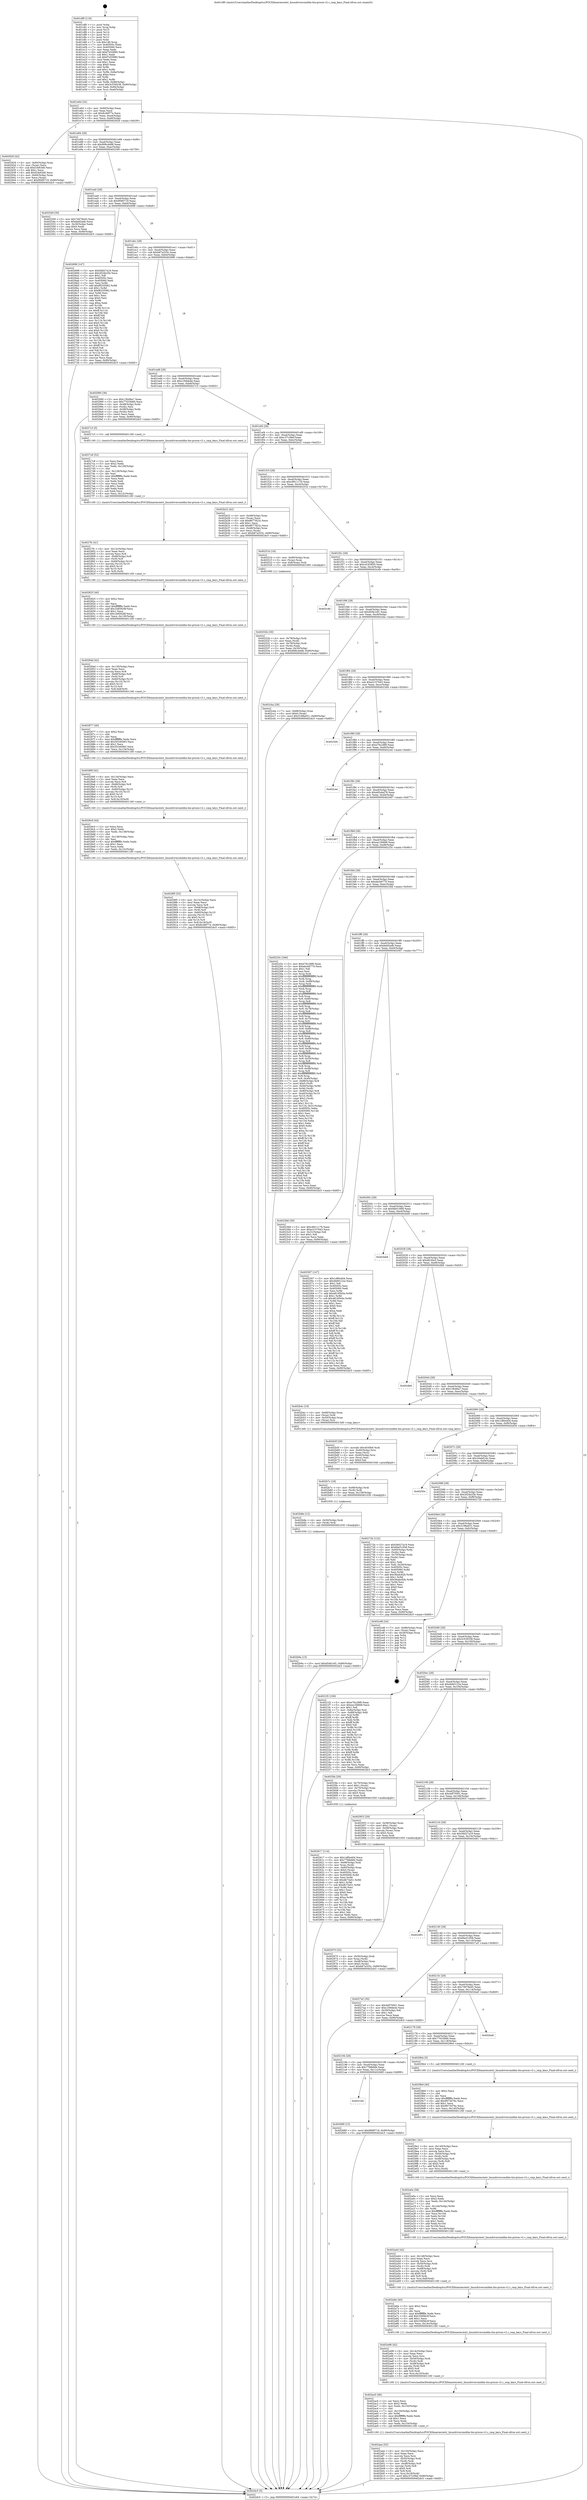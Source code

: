 digraph "0x401df0" {
  label = "0x401df0 (/mnt/c/Users/mathe/Desktop/tcc/POCII/binaries/extr_linuxdriversmddm-bio-prison-v2.c_cmp_keys_Final-ollvm.out::main(0))"
  labelloc = "t"
  node[shape=record]

  Entry [label="",width=0.3,height=0.3,shape=circle,fillcolor=black,style=filled]
  "0x401e64" [label="{
     0x401e64 [32]\l
     | [instrs]\l
     &nbsp;&nbsp;0x401e64 \<+6\>: mov -0x90(%rbp),%eax\l
     &nbsp;&nbsp;0x401e6a \<+2\>: mov %eax,%ecx\l
     &nbsp;&nbsp;0x401e6c \<+6\>: sub $0x8c46f77e,%ecx\l
     &nbsp;&nbsp;0x401e72 \<+6\>: mov %eax,-0xa4(%rbp)\l
     &nbsp;&nbsp;0x401e78 \<+6\>: mov %ecx,-0xa8(%rbp)\l
     &nbsp;&nbsp;0x401e7e \<+6\>: je 0000000000402929 \<main+0xb39\>\l
  }"]
  "0x402929" [label="{
     0x402929 [42]\l
     | [instrs]\l
     &nbsp;&nbsp;0x402929 \<+4\>: mov -0x60(%rbp),%rax\l
     &nbsp;&nbsp;0x40292d \<+2\>: mov (%rax),%ecx\l
     &nbsp;&nbsp;0x40292f \<+6\>: sub $0xf1fe63d0,%ecx\l
     &nbsp;&nbsp;0x402935 \<+3\>: add $0x1,%ecx\l
     &nbsp;&nbsp;0x402938 \<+6\>: add $0xf1fe63d0,%ecx\l
     &nbsp;&nbsp;0x40293e \<+4\>: mov -0x60(%rbp),%rax\l
     &nbsp;&nbsp;0x402942 \<+2\>: mov %ecx,(%rax)\l
     &nbsp;&nbsp;0x402944 \<+10\>: movl $0x9f4f0719,-0x90(%rbp)\l
     &nbsp;&nbsp;0x40294e \<+5\>: jmp 0000000000402dc5 \<main+0xfd5\>\l
  }"]
  "0x401e84" [label="{
     0x401e84 [28]\l
     | [instrs]\l
     &nbsp;&nbsp;0x401e84 \<+5\>: jmp 0000000000401e89 \<main+0x99\>\l
     &nbsp;&nbsp;0x401e89 \<+6\>: mov -0xa4(%rbp),%eax\l
     &nbsp;&nbsp;0x401e8f \<+5\>: sub $0x908c4dd8,%eax\l
     &nbsp;&nbsp;0x401e94 \<+6\>: mov %eax,-0xac(%rbp)\l
     &nbsp;&nbsp;0x401e9a \<+6\>: je 0000000000402549 \<main+0x759\>\l
  }"]
  Exit [label="",width=0.3,height=0.3,shape=circle,fillcolor=black,style=filled,peripheries=2]
  "0x402549" [label="{
     0x402549 [30]\l
     | [instrs]\l
     &nbsp;&nbsp;0x402549 \<+5\>: mov $0x74978e45,%eax\l
     &nbsp;&nbsp;0x40254e \<+5\>: mov $0xfabf2adb,%ecx\l
     &nbsp;&nbsp;0x402553 \<+3\>: mov -0x30(%rbp),%edx\l
     &nbsp;&nbsp;0x402556 \<+3\>: cmp $0x0,%edx\l
     &nbsp;&nbsp;0x402559 \<+3\>: cmove %ecx,%eax\l
     &nbsp;&nbsp;0x40255c \<+6\>: mov %eax,-0x90(%rbp)\l
     &nbsp;&nbsp;0x402562 \<+5\>: jmp 0000000000402dc5 \<main+0xfd5\>\l
  }"]
  "0x401ea0" [label="{
     0x401ea0 [28]\l
     | [instrs]\l
     &nbsp;&nbsp;0x401ea0 \<+5\>: jmp 0000000000401ea5 \<main+0xb5\>\l
     &nbsp;&nbsp;0x401ea5 \<+6\>: mov -0xa4(%rbp),%eax\l
     &nbsp;&nbsp;0x401eab \<+5\>: sub $0x9f4f0719,%eax\l
     &nbsp;&nbsp;0x401eb0 \<+6\>: mov %eax,-0xb0(%rbp)\l
     &nbsp;&nbsp;0x401eb6 \<+6\>: je 0000000000402698 \<main+0x8a8\>\l
  }"]
  "0x402b9a" [label="{
     0x402b9a [15]\l
     | [instrs]\l
     &nbsp;&nbsp;0x402b9a \<+10\>: movl $0xd54b1ef1,-0x90(%rbp)\l
     &nbsp;&nbsp;0x402ba4 \<+5\>: jmp 0000000000402dc5 \<main+0xfd5\>\l
  }"]
  "0x402698" [label="{
     0x402698 [147]\l
     | [instrs]\l
     &nbsp;&nbsp;0x402698 \<+5\>: mov $0x58d27a19,%eax\l
     &nbsp;&nbsp;0x40269d \<+5\>: mov $0x2f24b25b,%ecx\l
     &nbsp;&nbsp;0x4026a2 \<+2\>: mov $0x1,%dl\l
     &nbsp;&nbsp;0x4026a4 \<+7\>: mov 0x40505c,%esi\l
     &nbsp;&nbsp;0x4026ab \<+7\>: mov 0x405060,%edi\l
     &nbsp;&nbsp;0x4026b2 \<+3\>: mov %esi,%r8d\l
     &nbsp;&nbsp;0x4026b5 \<+7\>: add $0xf8335082,%r8d\l
     &nbsp;&nbsp;0x4026bc \<+4\>: sub $0x1,%r8d\l
     &nbsp;&nbsp;0x4026c0 \<+7\>: sub $0xf8335082,%r8d\l
     &nbsp;&nbsp;0x4026c7 \<+4\>: imul %r8d,%esi\l
     &nbsp;&nbsp;0x4026cb \<+3\>: and $0x1,%esi\l
     &nbsp;&nbsp;0x4026ce \<+3\>: cmp $0x0,%esi\l
     &nbsp;&nbsp;0x4026d1 \<+4\>: sete %r9b\l
     &nbsp;&nbsp;0x4026d5 \<+3\>: cmp $0xa,%edi\l
     &nbsp;&nbsp;0x4026d8 \<+4\>: setl %r10b\l
     &nbsp;&nbsp;0x4026dc \<+3\>: mov %r9b,%r11b\l
     &nbsp;&nbsp;0x4026df \<+4\>: xor $0xff,%r11b\l
     &nbsp;&nbsp;0x4026e3 \<+3\>: mov %r10b,%bl\l
     &nbsp;&nbsp;0x4026e6 \<+3\>: xor $0xff,%bl\l
     &nbsp;&nbsp;0x4026e9 \<+3\>: xor $0x0,%dl\l
     &nbsp;&nbsp;0x4026ec \<+3\>: mov %r11b,%r14b\l
     &nbsp;&nbsp;0x4026ef \<+4\>: and $0x0,%r14b\l
     &nbsp;&nbsp;0x4026f3 \<+3\>: and %dl,%r9b\l
     &nbsp;&nbsp;0x4026f6 \<+3\>: mov %bl,%r15b\l
     &nbsp;&nbsp;0x4026f9 \<+4\>: and $0x0,%r15b\l
     &nbsp;&nbsp;0x4026fd \<+3\>: and %dl,%r10b\l
     &nbsp;&nbsp;0x402700 \<+3\>: or %r9b,%r14b\l
     &nbsp;&nbsp;0x402703 \<+3\>: or %r10b,%r15b\l
     &nbsp;&nbsp;0x402706 \<+3\>: xor %r15b,%r14b\l
     &nbsp;&nbsp;0x402709 \<+3\>: or %bl,%r11b\l
     &nbsp;&nbsp;0x40270c \<+4\>: xor $0xff,%r11b\l
     &nbsp;&nbsp;0x402710 \<+3\>: or $0x0,%dl\l
     &nbsp;&nbsp;0x402713 \<+3\>: and %dl,%r11b\l
     &nbsp;&nbsp;0x402716 \<+3\>: or %r11b,%r14b\l
     &nbsp;&nbsp;0x402719 \<+4\>: test $0x1,%r14b\l
     &nbsp;&nbsp;0x40271d \<+3\>: cmovne %ecx,%eax\l
     &nbsp;&nbsp;0x402720 \<+6\>: mov %eax,-0x90(%rbp)\l
     &nbsp;&nbsp;0x402726 \<+5\>: jmp 0000000000402dc5 \<main+0xfd5\>\l
  }"]
  "0x401ebc" [label="{
     0x401ebc [28]\l
     | [instrs]\l
     &nbsp;&nbsp;0x401ebc \<+5\>: jmp 0000000000401ec1 \<main+0xd1\>\l
     &nbsp;&nbsp;0x401ec1 \<+6\>: mov -0xa4(%rbp),%eax\l
     &nbsp;&nbsp;0x401ec7 \<+5\>: sub $0xb87a325c,%eax\l
     &nbsp;&nbsp;0x401ecc \<+6\>: mov %eax,-0xb4(%rbp)\l
     &nbsp;&nbsp;0x401ed2 \<+6\>: je 0000000000402990 \<main+0xba0\>\l
  }"]
  "0x402b8e" [label="{
     0x402b8e [12]\l
     | [instrs]\l
     &nbsp;&nbsp;0x402b8e \<+4\>: mov -0x50(%rbp),%rdi\l
     &nbsp;&nbsp;0x402b92 \<+3\>: mov (%rdi),%rdi\l
     &nbsp;&nbsp;0x402b95 \<+5\>: call 0000000000401030 \<free@plt\>\l
     | [calls]\l
     &nbsp;&nbsp;0x401030 \{1\} (unknown)\l
  }"]
  "0x402990" [label="{
     0x402990 [36]\l
     | [instrs]\l
     &nbsp;&nbsp;0x402990 \<+5\>: mov $0x13fc66a7,%eax\l
     &nbsp;&nbsp;0x402995 \<+5\>: mov $0x77033b60,%ecx\l
     &nbsp;&nbsp;0x40299a \<+4\>: mov -0x48(%rbp),%rdx\l
     &nbsp;&nbsp;0x40299e \<+2\>: mov (%rdx),%esi\l
     &nbsp;&nbsp;0x4029a0 \<+4\>: mov -0x58(%rbp),%rdx\l
     &nbsp;&nbsp;0x4029a4 \<+2\>: cmp (%rdx),%esi\l
     &nbsp;&nbsp;0x4029a6 \<+3\>: cmovl %ecx,%eax\l
     &nbsp;&nbsp;0x4029a9 \<+6\>: mov %eax,-0x90(%rbp)\l
     &nbsp;&nbsp;0x4029af \<+5\>: jmp 0000000000402dc5 \<main+0xfd5\>\l
  }"]
  "0x401ed8" [label="{
     0x401ed8 [28]\l
     | [instrs]\l
     &nbsp;&nbsp;0x401ed8 \<+5\>: jmp 0000000000401edd \<main+0xed\>\l
     &nbsp;&nbsp;0x401edd \<+6\>: mov -0xa4(%rbp),%eax\l
     &nbsp;&nbsp;0x401ee3 \<+5\>: sub $0xc169de4e,%eax\l
     &nbsp;&nbsp;0x401ee8 \<+6\>: mov %eax,-0xb8(%rbp)\l
     &nbsp;&nbsp;0x401eee \<+6\>: je 00000000004027c3 \<main+0x9d3\>\l
  }"]
  "0x402b7c" [label="{
     0x402b7c [18]\l
     | [instrs]\l
     &nbsp;&nbsp;0x402b7c \<+4\>: mov -0x68(%rbp),%rdi\l
     &nbsp;&nbsp;0x402b80 \<+3\>: mov (%rdi),%rdi\l
     &nbsp;&nbsp;0x402b83 \<+6\>: mov %eax,-0x158(%rbp)\l
     &nbsp;&nbsp;0x402b89 \<+5\>: call 0000000000401030 \<free@plt\>\l
     | [calls]\l
     &nbsp;&nbsp;0x401030 \{1\} (unknown)\l
  }"]
  "0x4027c3" [label="{
     0x4027c3 [5]\l
     | [instrs]\l
     &nbsp;&nbsp;0x4027c3 \<+5\>: call 0000000000401160 \<next_i\>\l
     | [calls]\l
     &nbsp;&nbsp;0x401160 \{1\} (/mnt/c/Users/mathe/Desktop/tcc/POCII/binaries/extr_linuxdriversmddm-bio-prison-v2.c_cmp_keys_Final-ollvm.out::next_i)\l
  }"]
  "0x401ef4" [label="{
     0x401ef4 [28]\l
     | [instrs]\l
     &nbsp;&nbsp;0x401ef4 \<+5\>: jmp 0000000000401ef9 \<main+0x109\>\l
     &nbsp;&nbsp;0x401ef9 \<+6\>: mov -0xa4(%rbp),%eax\l
     &nbsp;&nbsp;0x401eff \<+5\>: sub $0xc37c39ef,%eax\l
     &nbsp;&nbsp;0x401f04 \<+6\>: mov %eax,-0xbc(%rbp)\l
     &nbsp;&nbsp;0x401f0a \<+6\>: je 0000000000402b22 \<main+0xd32\>\l
  }"]
  "0x402b5f" [label="{
     0x402b5f [29]\l
     | [instrs]\l
     &nbsp;&nbsp;0x402b5f \<+10\>: movabs $0x4030b6,%rdi\l
     &nbsp;&nbsp;0x402b69 \<+4\>: mov -0x40(%rbp),%rsi\l
     &nbsp;&nbsp;0x402b6d \<+2\>: mov %eax,(%rsi)\l
     &nbsp;&nbsp;0x402b6f \<+4\>: mov -0x40(%rbp),%rsi\l
     &nbsp;&nbsp;0x402b73 \<+2\>: mov (%rsi),%esi\l
     &nbsp;&nbsp;0x402b75 \<+2\>: mov $0x0,%al\l
     &nbsp;&nbsp;0x402b77 \<+5\>: call 0000000000401040 \<printf@plt\>\l
     | [calls]\l
     &nbsp;&nbsp;0x401040 \{1\} (unknown)\l
  }"]
  "0x402b22" [label="{
     0x402b22 [42]\l
     | [instrs]\l
     &nbsp;&nbsp;0x402b22 \<+4\>: mov -0x48(%rbp),%rax\l
     &nbsp;&nbsp;0x402b26 \<+2\>: mov (%rax),%ecx\l
     &nbsp;&nbsp;0x402b28 \<+6\>: sub $0x8677822c,%ecx\l
     &nbsp;&nbsp;0x402b2e \<+3\>: add $0x1,%ecx\l
     &nbsp;&nbsp;0x402b31 \<+6\>: add $0x8677822c,%ecx\l
     &nbsp;&nbsp;0x402b37 \<+4\>: mov -0x48(%rbp),%rax\l
     &nbsp;&nbsp;0x402b3b \<+2\>: mov %ecx,(%rax)\l
     &nbsp;&nbsp;0x402b3d \<+10\>: movl $0xb87a325c,-0x90(%rbp)\l
     &nbsp;&nbsp;0x402b47 \<+5\>: jmp 0000000000402dc5 \<main+0xfd5\>\l
  }"]
  "0x401f10" [label="{
     0x401f10 [28]\l
     | [instrs]\l
     &nbsp;&nbsp;0x401f10 \<+5\>: jmp 0000000000401f15 \<main+0x125\>\l
     &nbsp;&nbsp;0x401f15 \<+6\>: mov -0xa4(%rbp),%eax\l
     &nbsp;&nbsp;0x401f1b \<+5\>: sub $0xc8911176,%eax\l
     &nbsp;&nbsp;0x401f20 \<+6\>: mov %eax,-0xc0(%rbp)\l
     &nbsp;&nbsp;0x401f26 \<+6\>: je 000000000040251b \<main+0x72b\>\l
  }"]
  "0x402aee" [label="{
     0x402aee [52]\l
     | [instrs]\l
     &nbsp;&nbsp;0x402aee \<+6\>: mov -0x154(%rbp),%ecx\l
     &nbsp;&nbsp;0x402af4 \<+3\>: imul %eax,%ecx\l
     &nbsp;&nbsp;0x402af7 \<+3\>: movslq %ecx,%rsi\l
     &nbsp;&nbsp;0x402afa \<+4\>: mov -0x50(%rbp),%rdi\l
     &nbsp;&nbsp;0x402afe \<+3\>: mov (%rdi),%rdi\l
     &nbsp;&nbsp;0x402b01 \<+4\>: mov -0x48(%rbp),%r8\l
     &nbsp;&nbsp;0x402b05 \<+3\>: movslq (%r8),%r8\l
     &nbsp;&nbsp;0x402b08 \<+4\>: shl $0x5,%r8\l
     &nbsp;&nbsp;0x402b0c \<+3\>: add %r8,%rdi\l
     &nbsp;&nbsp;0x402b0f \<+4\>: mov %rsi,0x18(%rdi)\l
     &nbsp;&nbsp;0x402b13 \<+10\>: movl $0xc37c39ef,-0x90(%rbp)\l
     &nbsp;&nbsp;0x402b1d \<+5\>: jmp 0000000000402dc5 \<main+0xfd5\>\l
  }"]
  "0x40251b" [label="{
     0x40251b [16]\l
     | [instrs]\l
     &nbsp;&nbsp;0x40251b \<+4\>: mov -0x80(%rbp),%rax\l
     &nbsp;&nbsp;0x40251f \<+3\>: mov (%rax),%rax\l
     &nbsp;&nbsp;0x402522 \<+4\>: mov 0x8(%rax),%rdi\l
     &nbsp;&nbsp;0x402526 \<+5\>: call 0000000000401060 \<atoi@plt\>\l
     | [calls]\l
     &nbsp;&nbsp;0x401060 \{1\} (unknown)\l
  }"]
  "0x401f2c" [label="{
     0x401f2c [28]\l
     | [instrs]\l
     &nbsp;&nbsp;0x401f2c \<+5\>: jmp 0000000000401f31 \<main+0x141\>\l
     &nbsp;&nbsp;0x401f31 \<+6\>: mov -0xa4(%rbp),%eax\l
     &nbsp;&nbsp;0x401f37 \<+5\>: sub $0xcd183855,%eax\l
     &nbsp;&nbsp;0x401f3c \<+6\>: mov %eax,-0xc4(%rbp)\l
     &nbsp;&nbsp;0x401f42 \<+6\>: je 0000000000402c4b \<main+0xe5b\>\l
  }"]
  "0x402ac0" [label="{
     0x402ac0 [46]\l
     | [instrs]\l
     &nbsp;&nbsp;0x402ac0 \<+2\>: xor %ecx,%ecx\l
     &nbsp;&nbsp;0x402ac2 \<+5\>: mov $0x2,%edx\l
     &nbsp;&nbsp;0x402ac7 \<+6\>: mov %edx,-0x150(%rbp)\l
     &nbsp;&nbsp;0x402acd \<+1\>: cltd\l
     &nbsp;&nbsp;0x402ace \<+7\>: mov -0x150(%rbp),%r9d\l
     &nbsp;&nbsp;0x402ad5 \<+3\>: idiv %r9d\l
     &nbsp;&nbsp;0x402ad8 \<+6\>: imul $0xfffffffe,%edx,%edx\l
     &nbsp;&nbsp;0x402ade \<+3\>: sub $0x1,%ecx\l
     &nbsp;&nbsp;0x402ae1 \<+2\>: sub %ecx,%edx\l
     &nbsp;&nbsp;0x402ae3 \<+6\>: mov %edx,-0x154(%rbp)\l
     &nbsp;&nbsp;0x402ae9 \<+5\>: call 0000000000401160 \<next_i\>\l
     | [calls]\l
     &nbsp;&nbsp;0x401160 \{1\} (/mnt/c/Users/mathe/Desktop/tcc/POCII/binaries/extr_linuxdriversmddm-bio-prison-v2.c_cmp_keys_Final-ollvm.out::next_i)\l
  }"]
  "0x402c4b" [label="{
     0x402c4b\l
  }", style=dashed]
  "0x401f48" [label="{
     0x401f48 [28]\l
     | [instrs]\l
     &nbsp;&nbsp;0x401f48 \<+5\>: jmp 0000000000401f4d \<main+0x15d\>\l
     &nbsp;&nbsp;0x401f4d \<+6\>: mov -0xa4(%rbp),%eax\l
     &nbsp;&nbsp;0x401f53 \<+5\>: sub $0xd54b1ef1,%eax\l
     &nbsp;&nbsp;0x401f58 \<+6\>: mov %eax,-0xc8(%rbp)\l
     &nbsp;&nbsp;0x401f5e \<+6\>: je 0000000000402cba \<main+0xeca\>\l
  }"]
  "0x402a96" [label="{
     0x402a96 [42]\l
     | [instrs]\l
     &nbsp;&nbsp;0x402a96 \<+6\>: mov -0x14c(%rbp),%ecx\l
     &nbsp;&nbsp;0x402a9c \<+3\>: imul %eax,%ecx\l
     &nbsp;&nbsp;0x402a9f \<+3\>: movslq %ecx,%rsi\l
     &nbsp;&nbsp;0x402aa2 \<+4\>: mov -0x50(%rbp),%rdi\l
     &nbsp;&nbsp;0x402aa6 \<+3\>: mov (%rdi),%rdi\l
     &nbsp;&nbsp;0x402aa9 \<+4\>: mov -0x48(%rbp),%r8\l
     &nbsp;&nbsp;0x402aad \<+3\>: movslq (%r8),%r8\l
     &nbsp;&nbsp;0x402ab0 \<+4\>: shl $0x5,%r8\l
     &nbsp;&nbsp;0x402ab4 \<+3\>: add %r8,%rdi\l
     &nbsp;&nbsp;0x402ab7 \<+4\>: mov %rsi,0x10(%rdi)\l
     &nbsp;&nbsp;0x402abb \<+5\>: call 0000000000401160 \<next_i\>\l
     | [calls]\l
     &nbsp;&nbsp;0x401160 \{1\} (/mnt/c/Users/mathe/Desktop/tcc/POCII/binaries/extr_linuxdriversmddm-bio-prison-v2.c_cmp_keys_Final-ollvm.out::next_i)\l
  }"]
  "0x402cba" [label="{
     0x402cba [28]\l
     | [instrs]\l
     &nbsp;&nbsp;0x402cba \<+7\>: mov -0x88(%rbp),%rax\l
     &nbsp;&nbsp;0x402cc1 \<+6\>: movl $0x0,(%rax)\l
     &nbsp;&nbsp;0x402cc7 \<+10\>: movl $0x3198a031,-0x90(%rbp)\l
     &nbsp;&nbsp;0x402cd1 \<+5\>: jmp 0000000000402dc5 \<main+0xfd5\>\l
  }"]
  "0x401f64" [label="{
     0x401f64 [28]\l
     | [instrs]\l
     &nbsp;&nbsp;0x401f64 \<+5\>: jmp 0000000000401f69 \<main+0x179\>\l
     &nbsp;&nbsp;0x401f69 \<+6\>: mov -0xa4(%rbp),%eax\l
     &nbsp;&nbsp;0x401f6f \<+5\>: sub $0xe3157643,%eax\l
     &nbsp;&nbsp;0x401f74 \<+6\>: mov %eax,-0xcc(%rbp)\l
     &nbsp;&nbsp;0x401f7a \<+6\>: je 00000000004023d4 \<main+0x5e4\>\l
  }"]
  "0x402a6e" [label="{
     0x402a6e [40]\l
     | [instrs]\l
     &nbsp;&nbsp;0x402a6e \<+5\>: mov $0x2,%ecx\l
     &nbsp;&nbsp;0x402a73 \<+1\>: cltd\l
     &nbsp;&nbsp;0x402a74 \<+2\>: idiv %ecx\l
     &nbsp;&nbsp;0x402a76 \<+6\>: imul $0xfffffffe,%edx,%ecx\l
     &nbsp;&nbsp;0x402a7c \<+6\>: add $0x330f4b3f,%ecx\l
     &nbsp;&nbsp;0x402a82 \<+3\>: add $0x1,%ecx\l
     &nbsp;&nbsp;0x402a85 \<+6\>: sub $0x330f4b3f,%ecx\l
     &nbsp;&nbsp;0x402a8b \<+6\>: mov %ecx,-0x14c(%rbp)\l
     &nbsp;&nbsp;0x402a91 \<+5\>: call 0000000000401160 \<next_i\>\l
     | [calls]\l
     &nbsp;&nbsp;0x401160 \{1\} (/mnt/c/Users/mathe/Desktop/tcc/POCII/binaries/extr_linuxdriversmddm-bio-prison-v2.c_cmp_keys_Final-ollvm.out::next_i)\l
  }"]
  "0x4023d4" [label="{
     0x4023d4\l
  }", style=dashed]
  "0x401f80" [label="{
     0x401f80 [28]\l
     | [instrs]\l
     &nbsp;&nbsp;0x401f80 \<+5\>: jmp 0000000000401f85 \<main+0x195\>\l
     &nbsp;&nbsp;0x401f85 \<+6\>: mov -0xa4(%rbp),%eax\l
     &nbsp;&nbsp;0x401f8b \<+5\>: sub $0xe76c28f9,%eax\l
     &nbsp;&nbsp;0x401f90 \<+6\>: mov %eax,-0xd0(%rbp)\l
     &nbsp;&nbsp;0x401f96 \<+6\>: je 0000000000402cee \<main+0xefe\>\l
  }"]
  "0x402a44" [label="{
     0x402a44 [42]\l
     | [instrs]\l
     &nbsp;&nbsp;0x402a44 \<+6\>: mov -0x148(%rbp),%ecx\l
     &nbsp;&nbsp;0x402a4a \<+3\>: imul %eax,%ecx\l
     &nbsp;&nbsp;0x402a4d \<+3\>: movslq %ecx,%rsi\l
     &nbsp;&nbsp;0x402a50 \<+4\>: mov -0x50(%rbp),%rdi\l
     &nbsp;&nbsp;0x402a54 \<+3\>: mov (%rdi),%rdi\l
     &nbsp;&nbsp;0x402a57 \<+4\>: mov -0x48(%rbp),%r8\l
     &nbsp;&nbsp;0x402a5b \<+3\>: movslq (%r8),%r8\l
     &nbsp;&nbsp;0x402a5e \<+4\>: shl $0x5,%r8\l
     &nbsp;&nbsp;0x402a62 \<+3\>: add %r8,%rdi\l
     &nbsp;&nbsp;0x402a65 \<+4\>: mov %rsi,0x8(%rdi)\l
     &nbsp;&nbsp;0x402a69 \<+5\>: call 0000000000401160 \<next_i\>\l
     | [calls]\l
     &nbsp;&nbsp;0x401160 \{1\} (/mnt/c/Users/mathe/Desktop/tcc/POCII/binaries/extr_linuxdriversmddm-bio-prison-v2.c_cmp_keys_Final-ollvm.out::next_i)\l
  }"]
  "0x402cee" [label="{
     0x402cee\l
  }", style=dashed]
  "0x401f9c" [label="{
     0x401f9c [28]\l
     | [instrs]\l
     &nbsp;&nbsp;0x401f9c \<+5\>: jmp 0000000000401fa1 \<main+0x1b1\>\l
     &nbsp;&nbsp;0x401fa1 \<+6\>: mov -0xa4(%rbp),%eax\l
     &nbsp;&nbsp;0x401fa7 \<+5\>: sub $0xe82ebd76,%eax\l
     &nbsp;&nbsp;0x401fac \<+6\>: mov %eax,-0xd4(%rbp)\l
     &nbsp;&nbsp;0x401fb2 \<+6\>: je 0000000000402467 \<main+0x677\>\l
  }"]
  "0x402a0a" [label="{
     0x402a0a [58]\l
     | [instrs]\l
     &nbsp;&nbsp;0x402a0a \<+2\>: xor %ecx,%ecx\l
     &nbsp;&nbsp;0x402a0c \<+5\>: mov $0x2,%edx\l
     &nbsp;&nbsp;0x402a11 \<+6\>: mov %edx,-0x144(%rbp)\l
     &nbsp;&nbsp;0x402a17 \<+1\>: cltd\l
     &nbsp;&nbsp;0x402a18 \<+7\>: mov -0x144(%rbp),%r9d\l
     &nbsp;&nbsp;0x402a1f \<+3\>: idiv %r9d\l
     &nbsp;&nbsp;0x402a22 \<+6\>: imul $0xfffffffe,%edx,%edx\l
     &nbsp;&nbsp;0x402a28 \<+3\>: mov %ecx,%r10d\l
     &nbsp;&nbsp;0x402a2b \<+3\>: sub %edx,%r10d\l
     &nbsp;&nbsp;0x402a2e \<+2\>: mov %ecx,%edx\l
     &nbsp;&nbsp;0x402a30 \<+3\>: sub $0x1,%edx\l
     &nbsp;&nbsp;0x402a33 \<+3\>: add %edx,%r10d\l
     &nbsp;&nbsp;0x402a36 \<+3\>: sub %r10d,%ecx\l
     &nbsp;&nbsp;0x402a39 \<+6\>: mov %ecx,-0x148(%rbp)\l
     &nbsp;&nbsp;0x402a3f \<+5\>: call 0000000000401160 \<next_i\>\l
     | [calls]\l
     &nbsp;&nbsp;0x401160 \{1\} (/mnt/c/Users/mathe/Desktop/tcc/POCII/binaries/extr_linuxdriversmddm-bio-prison-v2.c_cmp_keys_Final-ollvm.out::next_i)\l
  }"]
  "0x402467" [label="{
     0x402467\l
  }", style=dashed]
  "0x401fb8" [label="{
     0x401fb8 [28]\l
     | [instrs]\l
     &nbsp;&nbsp;0x401fb8 \<+5\>: jmp 0000000000401fbd \<main+0x1cd\>\l
     &nbsp;&nbsp;0x401fbd \<+6\>: mov -0xa4(%rbp),%eax\l
     &nbsp;&nbsp;0x401fc3 \<+5\>: sub $0xea156668,%eax\l
     &nbsp;&nbsp;0x401fc8 \<+6\>: mov %eax,-0xd8(%rbp)\l
     &nbsp;&nbsp;0x401fce \<+6\>: je 000000000040225c \<main+0x46c\>\l
  }"]
  "0x4029e1" [label="{
     0x4029e1 [41]\l
     | [instrs]\l
     &nbsp;&nbsp;0x4029e1 \<+6\>: mov -0x140(%rbp),%ecx\l
     &nbsp;&nbsp;0x4029e7 \<+3\>: imul %eax,%ecx\l
     &nbsp;&nbsp;0x4029ea \<+3\>: movslq %ecx,%rsi\l
     &nbsp;&nbsp;0x4029ed \<+4\>: mov -0x50(%rbp),%rdi\l
     &nbsp;&nbsp;0x4029f1 \<+3\>: mov (%rdi),%rdi\l
     &nbsp;&nbsp;0x4029f4 \<+4\>: mov -0x48(%rbp),%r8\l
     &nbsp;&nbsp;0x4029f8 \<+3\>: movslq (%r8),%r8\l
     &nbsp;&nbsp;0x4029fb \<+4\>: shl $0x5,%r8\l
     &nbsp;&nbsp;0x4029ff \<+3\>: add %r8,%rdi\l
     &nbsp;&nbsp;0x402a02 \<+3\>: mov %rsi,(%rdi)\l
     &nbsp;&nbsp;0x402a05 \<+5\>: call 0000000000401160 \<next_i\>\l
     | [calls]\l
     &nbsp;&nbsp;0x401160 \{1\} (/mnt/c/Users/mathe/Desktop/tcc/POCII/binaries/extr_linuxdriversmddm-bio-prison-v2.c_cmp_keys_Final-ollvm.out::next_i)\l
  }"]
  "0x40225c" [label="{
     0x40225c [346]\l
     | [instrs]\l
     &nbsp;&nbsp;0x40225c \<+5\>: mov $0xe76c28f9,%eax\l
     &nbsp;&nbsp;0x402261 \<+5\>: mov $0xebcb6770,%ecx\l
     &nbsp;&nbsp;0x402266 \<+2\>: mov $0x1,%dl\l
     &nbsp;&nbsp;0x402268 \<+2\>: xor %esi,%esi\l
     &nbsp;&nbsp;0x40226a \<+3\>: mov %rsp,%rdi\l
     &nbsp;&nbsp;0x40226d \<+4\>: add $0xfffffffffffffff0,%rdi\l
     &nbsp;&nbsp;0x402271 \<+3\>: mov %rdi,%rsp\l
     &nbsp;&nbsp;0x402274 \<+7\>: mov %rdi,-0x88(%rbp)\l
     &nbsp;&nbsp;0x40227b \<+3\>: mov %rsp,%rdi\l
     &nbsp;&nbsp;0x40227e \<+4\>: add $0xfffffffffffffff0,%rdi\l
     &nbsp;&nbsp;0x402282 \<+3\>: mov %rdi,%rsp\l
     &nbsp;&nbsp;0x402285 \<+3\>: mov %rsp,%r8\l
     &nbsp;&nbsp;0x402288 \<+4\>: add $0xfffffffffffffff0,%r8\l
     &nbsp;&nbsp;0x40228c \<+3\>: mov %r8,%rsp\l
     &nbsp;&nbsp;0x40228f \<+4\>: mov %r8,-0x80(%rbp)\l
     &nbsp;&nbsp;0x402293 \<+3\>: mov %rsp,%r8\l
     &nbsp;&nbsp;0x402296 \<+4\>: add $0xfffffffffffffff0,%r8\l
     &nbsp;&nbsp;0x40229a \<+3\>: mov %r8,%rsp\l
     &nbsp;&nbsp;0x40229d \<+4\>: mov %r8,-0x78(%rbp)\l
     &nbsp;&nbsp;0x4022a1 \<+3\>: mov %rsp,%r8\l
     &nbsp;&nbsp;0x4022a4 \<+4\>: add $0xfffffffffffffff0,%r8\l
     &nbsp;&nbsp;0x4022a8 \<+3\>: mov %r8,%rsp\l
     &nbsp;&nbsp;0x4022ab \<+4\>: mov %r8,-0x70(%rbp)\l
     &nbsp;&nbsp;0x4022af \<+3\>: mov %rsp,%r8\l
     &nbsp;&nbsp;0x4022b2 \<+4\>: add $0xfffffffffffffff0,%r8\l
     &nbsp;&nbsp;0x4022b6 \<+3\>: mov %r8,%rsp\l
     &nbsp;&nbsp;0x4022b9 \<+4\>: mov %r8,-0x68(%rbp)\l
     &nbsp;&nbsp;0x4022bd \<+3\>: mov %rsp,%r8\l
     &nbsp;&nbsp;0x4022c0 \<+4\>: add $0xfffffffffffffff0,%r8\l
     &nbsp;&nbsp;0x4022c4 \<+3\>: mov %r8,%rsp\l
     &nbsp;&nbsp;0x4022c7 \<+4\>: mov %r8,-0x60(%rbp)\l
     &nbsp;&nbsp;0x4022cb \<+3\>: mov %rsp,%r8\l
     &nbsp;&nbsp;0x4022ce \<+4\>: add $0xfffffffffffffff0,%r8\l
     &nbsp;&nbsp;0x4022d2 \<+3\>: mov %r8,%rsp\l
     &nbsp;&nbsp;0x4022d5 \<+4\>: mov %r8,-0x58(%rbp)\l
     &nbsp;&nbsp;0x4022d9 \<+3\>: mov %rsp,%r8\l
     &nbsp;&nbsp;0x4022dc \<+4\>: add $0xfffffffffffffff0,%r8\l
     &nbsp;&nbsp;0x4022e0 \<+3\>: mov %r8,%rsp\l
     &nbsp;&nbsp;0x4022e3 \<+4\>: mov %r8,-0x50(%rbp)\l
     &nbsp;&nbsp;0x4022e7 \<+3\>: mov %rsp,%r8\l
     &nbsp;&nbsp;0x4022ea \<+4\>: add $0xfffffffffffffff0,%r8\l
     &nbsp;&nbsp;0x4022ee \<+3\>: mov %r8,%rsp\l
     &nbsp;&nbsp;0x4022f1 \<+4\>: mov %r8,-0x48(%rbp)\l
     &nbsp;&nbsp;0x4022f5 \<+3\>: mov %rsp,%r8\l
     &nbsp;&nbsp;0x4022f8 \<+4\>: add $0xfffffffffffffff0,%r8\l
     &nbsp;&nbsp;0x4022fc \<+3\>: mov %r8,%rsp\l
     &nbsp;&nbsp;0x4022ff \<+4\>: mov %r8,-0x40(%rbp)\l
     &nbsp;&nbsp;0x402303 \<+7\>: mov -0x88(%rbp),%r8\l
     &nbsp;&nbsp;0x40230a \<+7\>: movl $0x0,(%r8)\l
     &nbsp;&nbsp;0x402311 \<+7\>: mov -0x94(%rbp),%r9d\l
     &nbsp;&nbsp;0x402318 \<+3\>: mov %r9d,(%rdi)\l
     &nbsp;&nbsp;0x40231b \<+4\>: mov -0x80(%rbp),%r8\l
     &nbsp;&nbsp;0x40231f \<+7\>: mov -0xa0(%rbp),%r10\l
     &nbsp;&nbsp;0x402326 \<+3\>: mov %r10,(%r8)\l
     &nbsp;&nbsp;0x402329 \<+3\>: cmpl $0x2,(%rdi)\l
     &nbsp;&nbsp;0x40232c \<+4\>: setne %r11b\l
     &nbsp;&nbsp;0x402330 \<+4\>: and $0x1,%r11b\l
     &nbsp;&nbsp;0x402334 \<+4\>: mov %r11b,-0x31(%rbp)\l
     &nbsp;&nbsp;0x402338 \<+7\>: mov 0x40505c,%ebx\l
     &nbsp;&nbsp;0x40233f \<+8\>: mov 0x405060,%r14d\l
     &nbsp;&nbsp;0x402347 \<+3\>: sub $0x1,%esi\l
     &nbsp;&nbsp;0x40234a \<+3\>: mov %ebx,%r15d\l
     &nbsp;&nbsp;0x40234d \<+3\>: add %esi,%r15d\l
     &nbsp;&nbsp;0x402350 \<+4\>: imul %r15d,%ebx\l
     &nbsp;&nbsp;0x402354 \<+3\>: and $0x1,%ebx\l
     &nbsp;&nbsp;0x402357 \<+3\>: cmp $0x0,%ebx\l
     &nbsp;&nbsp;0x40235a \<+4\>: sete %r11b\l
     &nbsp;&nbsp;0x40235e \<+4\>: cmp $0xa,%r14d\l
     &nbsp;&nbsp;0x402362 \<+4\>: setl %r12b\l
     &nbsp;&nbsp;0x402366 \<+3\>: mov %r11b,%r13b\l
     &nbsp;&nbsp;0x402369 \<+4\>: xor $0xff,%r13b\l
     &nbsp;&nbsp;0x40236d \<+3\>: mov %r12b,%sil\l
     &nbsp;&nbsp;0x402370 \<+4\>: xor $0xff,%sil\l
     &nbsp;&nbsp;0x402374 \<+3\>: xor $0x0,%dl\l
     &nbsp;&nbsp;0x402377 \<+3\>: mov %r13b,%dil\l
     &nbsp;&nbsp;0x40237a \<+4\>: and $0x0,%dil\l
     &nbsp;&nbsp;0x40237e \<+3\>: and %dl,%r11b\l
     &nbsp;&nbsp;0x402381 \<+3\>: mov %sil,%r8b\l
     &nbsp;&nbsp;0x402384 \<+4\>: and $0x0,%r8b\l
     &nbsp;&nbsp;0x402388 \<+3\>: and %dl,%r12b\l
     &nbsp;&nbsp;0x40238b \<+3\>: or %r11b,%dil\l
     &nbsp;&nbsp;0x40238e \<+3\>: or %r12b,%r8b\l
     &nbsp;&nbsp;0x402391 \<+3\>: xor %r8b,%dil\l
     &nbsp;&nbsp;0x402394 \<+3\>: or %sil,%r13b\l
     &nbsp;&nbsp;0x402397 \<+4\>: xor $0xff,%r13b\l
     &nbsp;&nbsp;0x40239b \<+3\>: or $0x0,%dl\l
     &nbsp;&nbsp;0x40239e \<+3\>: and %dl,%r13b\l
     &nbsp;&nbsp;0x4023a1 \<+3\>: or %r13b,%dil\l
     &nbsp;&nbsp;0x4023a4 \<+4\>: test $0x1,%dil\l
     &nbsp;&nbsp;0x4023a8 \<+3\>: cmovne %ecx,%eax\l
     &nbsp;&nbsp;0x4023ab \<+6\>: mov %eax,-0x90(%rbp)\l
     &nbsp;&nbsp;0x4023b1 \<+5\>: jmp 0000000000402dc5 \<main+0xfd5\>\l
  }"]
  "0x401fd4" [label="{
     0x401fd4 [28]\l
     | [instrs]\l
     &nbsp;&nbsp;0x401fd4 \<+5\>: jmp 0000000000401fd9 \<main+0x1e9\>\l
     &nbsp;&nbsp;0x401fd9 \<+6\>: mov -0xa4(%rbp),%eax\l
     &nbsp;&nbsp;0x401fdf \<+5\>: sub $0xebcb6770,%eax\l
     &nbsp;&nbsp;0x401fe4 \<+6\>: mov %eax,-0xdc(%rbp)\l
     &nbsp;&nbsp;0x401fea \<+6\>: je 00000000004023b6 \<main+0x5c6\>\l
  }"]
  "0x4029b9" [label="{
     0x4029b9 [40]\l
     | [instrs]\l
     &nbsp;&nbsp;0x4029b9 \<+5\>: mov $0x2,%ecx\l
     &nbsp;&nbsp;0x4029be \<+1\>: cltd\l
     &nbsp;&nbsp;0x4029bf \<+2\>: idiv %ecx\l
     &nbsp;&nbsp;0x4029c1 \<+6\>: imul $0xfffffffe,%edx,%ecx\l
     &nbsp;&nbsp;0x4029c7 \<+6\>: add $0x9973d78c,%ecx\l
     &nbsp;&nbsp;0x4029cd \<+3\>: add $0x1,%ecx\l
     &nbsp;&nbsp;0x4029d0 \<+6\>: sub $0x9973d78c,%ecx\l
     &nbsp;&nbsp;0x4029d6 \<+6\>: mov %ecx,-0x140(%rbp)\l
     &nbsp;&nbsp;0x4029dc \<+5\>: call 0000000000401160 \<next_i\>\l
     | [calls]\l
     &nbsp;&nbsp;0x401160 \{1\} (/mnt/c/Users/mathe/Desktop/tcc/POCII/binaries/extr_linuxdriversmddm-bio-prison-v2.c_cmp_keys_Final-ollvm.out::next_i)\l
  }"]
  "0x4023b6" [label="{
     0x4023b6 [30]\l
     | [instrs]\l
     &nbsp;&nbsp;0x4023b6 \<+5\>: mov $0xc8911176,%eax\l
     &nbsp;&nbsp;0x4023bb \<+5\>: mov $0xe3157643,%ecx\l
     &nbsp;&nbsp;0x4023c0 \<+3\>: mov -0x31(%rbp),%dl\l
     &nbsp;&nbsp;0x4023c3 \<+3\>: test $0x1,%dl\l
     &nbsp;&nbsp;0x4023c6 \<+3\>: cmovne %ecx,%eax\l
     &nbsp;&nbsp;0x4023c9 \<+6\>: mov %eax,-0x90(%rbp)\l
     &nbsp;&nbsp;0x4023cf \<+5\>: jmp 0000000000402dc5 \<main+0xfd5\>\l
  }"]
  "0x401ff0" [label="{
     0x401ff0 [28]\l
     | [instrs]\l
     &nbsp;&nbsp;0x401ff0 \<+5\>: jmp 0000000000401ff5 \<main+0x205\>\l
     &nbsp;&nbsp;0x401ff5 \<+6\>: mov -0xa4(%rbp),%eax\l
     &nbsp;&nbsp;0x401ffb \<+5\>: sub $0xfabf2adb,%eax\l
     &nbsp;&nbsp;0x402000 \<+6\>: mov %eax,-0xe0(%rbp)\l
     &nbsp;&nbsp;0x402006 \<+6\>: je 0000000000402567 \<main+0x777\>\l
  }"]
  "0x402970" [label="{
     0x402970 [32]\l
     | [instrs]\l
     &nbsp;&nbsp;0x402970 \<+4\>: mov -0x50(%rbp),%rdi\l
     &nbsp;&nbsp;0x402974 \<+3\>: mov %rax,(%rdi)\l
     &nbsp;&nbsp;0x402977 \<+4\>: mov -0x48(%rbp),%rax\l
     &nbsp;&nbsp;0x40297b \<+6\>: movl $0x0,(%rax)\l
     &nbsp;&nbsp;0x402981 \<+10\>: movl $0xb87a325c,-0x90(%rbp)\l
     &nbsp;&nbsp;0x40298b \<+5\>: jmp 0000000000402dc5 \<main+0xfd5\>\l
  }"]
  "0x402567" [label="{
     0x402567 [147]\l
     | [instrs]\l
     &nbsp;&nbsp;0x402567 \<+5\>: mov $0x1df0e404,%eax\l
     &nbsp;&nbsp;0x40256c \<+5\>: mov $0x4b60122a,%ecx\l
     &nbsp;&nbsp;0x402571 \<+2\>: mov $0x1,%dl\l
     &nbsp;&nbsp;0x402573 \<+7\>: mov 0x40505c,%esi\l
     &nbsp;&nbsp;0x40257a \<+7\>: mov 0x405060,%edi\l
     &nbsp;&nbsp;0x402581 \<+3\>: mov %esi,%r8d\l
     &nbsp;&nbsp;0x402584 \<+7\>: add $0x48185b5e,%r8d\l
     &nbsp;&nbsp;0x40258b \<+4\>: sub $0x1,%r8d\l
     &nbsp;&nbsp;0x40258f \<+7\>: sub $0x48185b5e,%r8d\l
     &nbsp;&nbsp;0x402596 \<+4\>: imul %r8d,%esi\l
     &nbsp;&nbsp;0x40259a \<+3\>: and $0x1,%esi\l
     &nbsp;&nbsp;0x40259d \<+3\>: cmp $0x0,%esi\l
     &nbsp;&nbsp;0x4025a0 \<+4\>: sete %r9b\l
     &nbsp;&nbsp;0x4025a4 \<+3\>: cmp $0xa,%edi\l
     &nbsp;&nbsp;0x4025a7 \<+4\>: setl %r10b\l
     &nbsp;&nbsp;0x4025ab \<+3\>: mov %r9b,%r11b\l
     &nbsp;&nbsp;0x4025ae \<+4\>: xor $0xff,%r11b\l
     &nbsp;&nbsp;0x4025b2 \<+3\>: mov %r10b,%bl\l
     &nbsp;&nbsp;0x4025b5 \<+3\>: xor $0xff,%bl\l
     &nbsp;&nbsp;0x4025b8 \<+3\>: xor $0x1,%dl\l
     &nbsp;&nbsp;0x4025bb \<+3\>: mov %r11b,%r14b\l
     &nbsp;&nbsp;0x4025be \<+4\>: and $0xff,%r14b\l
     &nbsp;&nbsp;0x4025c2 \<+3\>: and %dl,%r9b\l
     &nbsp;&nbsp;0x4025c5 \<+3\>: mov %bl,%r15b\l
     &nbsp;&nbsp;0x4025c8 \<+4\>: and $0xff,%r15b\l
     &nbsp;&nbsp;0x4025cc \<+3\>: and %dl,%r10b\l
     &nbsp;&nbsp;0x4025cf \<+3\>: or %r9b,%r14b\l
     &nbsp;&nbsp;0x4025d2 \<+3\>: or %r10b,%r15b\l
     &nbsp;&nbsp;0x4025d5 \<+3\>: xor %r15b,%r14b\l
     &nbsp;&nbsp;0x4025d8 \<+3\>: or %bl,%r11b\l
     &nbsp;&nbsp;0x4025db \<+4\>: xor $0xff,%r11b\l
     &nbsp;&nbsp;0x4025df \<+3\>: or $0x1,%dl\l
     &nbsp;&nbsp;0x4025e2 \<+3\>: and %dl,%r11b\l
     &nbsp;&nbsp;0x4025e5 \<+3\>: or %r11b,%r14b\l
     &nbsp;&nbsp;0x4025e8 \<+4\>: test $0x1,%r14b\l
     &nbsp;&nbsp;0x4025ec \<+3\>: cmovne %ecx,%eax\l
     &nbsp;&nbsp;0x4025ef \<+6\>: mov %eax,-0x90(%rbp)\l
     &nbsp;&nbsp;0x4025f5 \<+5\>: jmp 0000000000402dc5 \<main+0xfd5\>\l
  }"]
  "0x40200c" [label="{
     0x40200c [28]\l
     | [instrs]\l
     &nbsp;&nbsp;0x40200c \<+5\>: jmp 0000000000402011 \<main+0x221\>\l
     &nbsp;&nbsp;0x402011 \<+6\>: mov -0xa4(%rbp),%eax\l
     &nbsp;&nbsp;0x402017 \<+5\>: sub $0xfdb51668,%eax\l
     &nbsp;&nbsp;0x40201c \<+6\>: mov %eax,-0xe4(%rbp)\l
     &nbsp;&nbsp;0x402022 \<+6\>: je 0000000000402bb8 \<main+0xdc8\>\l
  }"]
  "0x4028f5" [label="{
     0x4028f5 [52]\l
     | [instrs]\l
     &nbsp;&nbsp;0x4028f5 \<+6\>: mov -0x13c(%rbp),%ecx\l
     &nbsp;&nbsp;0x4028fb \<+3\>: imul %eax,%ecx\l
     &nbsp;&nbsp;0x4028fe \<+3\>: movslq %ecx,%r8\l
     &nbsp;&nbsp;0x402901 \<+4\>: mov -0x68(%rbp),%r9\l
     &nbsp;&nbsp;0x402905 \<+3\>: mov (%r9),%r9\l
     &nbsp;&nbsp;0x402908 \<+4\>: mov -0x60(%rbp),%r10\l
     &nbsp;&nbsp;0x40290c \<+3\>: movslq (%r10),%r10\l
     &nbsp;&nbsp;0x40290f \<+4\>: shl $0x5,%r10\l
     &nbsp;&nbsp;0x402913 \<+3\>: add %r10,%r9\l
     &nbsp;&nbsp;0x402916 \<+4\>: mov %r8,0x18(%r9)\l
     &nbsp;&nbsp;0x40291a \<+10\>: movl $0x8c46f77e,-0x90(%rbp)\l
     &nbsp;&nbsp;0x402924 \<+5\>: jmp 0000000000402dc5 \<main+0xfd5\>\l
  }"]
  "0x402bb8" [label="{
     0x402bb8\l
  }", style=dashed]
  "0x402028" [label="{
     0x402028 [28]\l
     | [instrs]\l
     &nbsp;&nbsp;0x402028 \<+5\>: jmp 000000000040202d \<main+0x23d\>\l
     &nbsp;&nbsp;0x40202d \<+6\>: mov -0xa4(%rbp),%eax\l
     &nbsp;&nbsp;0x402033 \<+5\>: sub $0xdfc30e2,%eax\l
     &nbsp;&nbsp;0x402038 \<+6\>: mov %eax,-0xe8(%rbp)\l
     &nbsp;&nbsp;0x40203e \<+6\>: je 0000000000402db6 \<main+0xfc6\>\l
  }"]
  "0x4028c9" [label="{
     0x4028c9 [44]\l
     | [instrs]\l
     &nbsp;&nbsp;0x4028c9 \<+2\>: xor %ecx,%ecx\l
     &nbsp;&nbsp;0x4028cb \<+5\>: mov $0x2,%edx\l
     &nbsp;&nbsp;0x4028d0 \<+6\>: mov %edx,-0x138(%rbp)\l
     &nbsp;&nbsp;0x4028d6 \<+1\>: cltd\l
     &nbsp;&nbsp;0x4028d7 \<+6\>: mov -0x138(%rbp),%esi\l
     &nbsp;&nbsp;0x4028dd \<+2\>: idiv %esi\l
     &nbsp;&nbsp;0x4028df \<+6\>: imul $0xfffffffe,%edx,%edx\l
     &nbsp;&nbsp;0x4028e5 \<+3\>: sub $0x1,%ecx\l
     &nbsp;&nbsp;0x4028e8 \<+2\>: sub %ecx,%edx\l
     &nbsp;&nbsp;0x4028ea \<+6\>: mov %edx,-0x13c(%rbp)\l
     &nbsp;&nbsp;0x4028f0 \<+5\>: call 0000000000401160 \<next_i\>\l
     | [calls]\l
     &nbsp;&nbsp;0x401160 \{1\} (/mnt/c/Users/mathe/Desktop/tcc/POCII/binaries/extr_linuxdriversmddm-bio-prison-v2.c_cmp_keys_Final-ollvm.out::next_i)\l
  }"]
  "0x402db6" [label="{
     0x402db6\l
  }", style=dashed]
  "0x402044" [label="{
     0x402044 [28]\l
     | [instrs]\l
     &nbsp;&nbsp;0x402044 \<+5\>: jmp 0000000000402049 \<main+0x259\>\l
     &nbsp;&nbsp;0x402049 \<+6\>: mov -0xa4(%rbp),%eax\l
     &nbsp;&nbsp;0x40204f \<+5\>: sub $0x13fc66a7,%eax\l
     &nbsp;&nbsp;0x402054 \<+6\>: mov %eax,-0xec(%rbp)\l
     &nbsp;&nbsp;0x40205a \<+6\>: je 0000000000402b4c \<main+0xd5c\>\l
  }"]
  "0x40289f" [label="{
     0x40289f [42]\l
     | [instrs]\l
     &nbsp;&nbsp;0x40289f \<+6\>: mov -0x134(%rbp),%ecx\l
     &nbsp;&nbsp;0x4028a5 \<+3\>: imul %eax,%ecx\l
     &nbsp;&nbsp;0x4028a8 \<+3\>: movslq %ecx,%r8\l
     &nbsp;&nbsp;0x4028ab \<+4\>: mov -0x68(%rbp),%r9\l
     &nbsp;&nbsp;0x4028af \<+3\>: mov (%r9),%r9\l
     &nbsp;&nbsp;0x4028b2 \<+4\>: mov -0x60(%rbp),%r10\l
     &nbsp;&nbsp;0x4028b6 \<+3\>: movslq (%r10),%r10\l
     &nbsp;&nbsp;0x4028b9 \<+4\>: shl $0x5,%r10\l
     &nbsp;&nbsp;0x4028bd \<+3\>: add %r10,%r9\l
     &nbsp;&nbsp;0x4028c0 \<+4\>: mov %r8,0x10(%r9)\l
     &nbsp;&nbsp;0x4028c4 \<+5\>: call 0000000000401160 \<next_i\>\l
     | [calls]\l
     &nbsp;&nbsp;0x401160 \{1\} (/mnt/c/Users/mathe/Desktop/tcc/POCII/binaries/extr_linuxdriversmddm-bio-prison-v2.c_cmp_keys_Final-ollvm.out::next_i)\l
  }"]
  "0x402b4c" [label="{
     0x402b4c [19]\l
     | [instrs]\l
     &nbsp;&nbsp;0x402b4c \<+4\>: mov -0x68(%rbp),%rax\l
     &nbsp;&nbsp;0x402b50 \<+3\>: mov (%rax),%rdi\l
     &nbsp;&nbsp;0x402b53 \<+4\>: mov -0x50(%rbp),%rax\l
     &nbsp;&nbsp;0x402b57 \<+3\>: mov (%rax),%rsi\l
     &nbsp;&nbsp;0x402b5a \<+5\>: call 00000000004013d0 \<cmp_keys\>\l
     | [calls]\l
     &nbsp;&nbsp;0x4013d0 \{1\} (/mnt/c/Users/mathe/Desktop/tcc/POCII/binaries/extr_linuxdriversmddm-bio-prison-v2.c_cmp_keys_Final-ollvm.out::cmp_keys)\l
  }"]
  "0x402060" [label="{
     0x402060 [28]\l
     | [instrs]\l
     &nbsp;&nbsp;0x402060 \<+5\>: jmp 0000000000402065 \<main+0x275\>\l
     &nbsp;&nbsp;0x402065 \<+6\>: mov -0xa4(%rbp),%eax\l
     &nbsp;&nbsp;0x40206b \<+5\>: sub $0x1df0e404,%eax\l
     &nbsp;&nbsp;0x402070 \<+6\>: mov %eax,-0xf0(%rbp)\l
     &nbsp;&nbsp;0x402076 \<+6\>: je 0000000000402d54 \<main+0xf64\>\l
  }"]
  "0x402877" [label="{
     0x402877 [40]\l
     | [instrs]\l
     &nbsp;&nbsp;0x402877 \<+5\>: mov $0x2,%ecx\l
     &nbsp;&nbsp;0x40287c \<+1\>: cltd\l
     &nbsp;&nbsp;0x40287d \<+2\>: idiv %ecx\l
     &nbsp;&nbsp;0x40287f \<+6\>: imul $0xfffffffe,%edx,%ecx\l
     &nbsp;&nbsp;0x402885 \<+6\>: add $0x50240083,%ecx\l
     &nbsp;&nbsp;0x40288b \<+3\>: add $0x1,%ecx\l
     &nbsp;&nbsp;0x40288e \<+6\>: sub $0x50240083,%ecx\l
     &nbsp;&nbsp;0x402894 \<+6\>: mov %ecx,-0x134(%rbp)\l
     &nbsp;&nbsp;0x40289a \<+5\>: call 0000000000401160 \<next_i\>\l
     | [calls]\l
     &nbsp;&nbsp;0x401160 \{1\} (/mnt/c/Users/mathe/Desktop/tcc/POCII/binaries/extr_linuxdriversmddm-bio-prison-v2.c_cmp_keys_Final-ollvm.out::next_i)\l
  }"]
  "0x402d54" [label="{
     0x402d54\l
  }", style=dashed]
  "0x40207c" [label="{
     0x40207c [28]\l
     | [instrs]\l
     &nbsp;&nbsp;0x40207c \<+5\>: jmp 0000000000402081 \<main+0x291\>\l
     &nbsp;&nbsp;0x402081 \<+6\>: mov -0xa4(%rbp),%eax\l
     &nbsp;&nbsp;0x402087 \<+5\>: sub $0x20ab81dc,%eax\l
     &nbsp;&nbsp;0x40208c \<+6\>: mov %eax,-0xf4(%rbp)\l
     &nbsp;&nbsp;0x402092 \<+6\>: je 000000000040250c \<main+0x71c\>\l
  }"]
  "0x40284d" [label="{
     0x40284d [42]\l
     | [instrs]\l
     &nbsp;&nbsp;0x40284d \<+6\>: mov -0x130(%rbp),%ecx\l
     &nbsp;&nbsp;0x402853 \<+3\>: imul %eax,%ecx\l
     &nbsp;&nbsp;0x402856 \<+3\>: movslq %ecx,%r8\l
     &nbsp;&nbsp;0x402859 \<+4\>: mov -0x68(%rbp),%r9\l
     &nbsp;&nbsp;0x40285d \<+3\>: mov (%r9),%r9\l
     &nbsp;&nbsp;0x402860 \<+4\>: mov -0x60(%rbp),%r10\l
     &nbsp;&nbsp;0x402864 \<+3\>: movslq (%r10),%r10\l
     &nbsp;&nbsp;0x402867 \<+4\>: shl $0x5,%r10\l
     &nbsp;&nbsp;0x40286b \<+3\>: add %r10,%r9\l
     &nbsp;&nbsp;0x40286e \<+4\>: mov %r8,0x8(%r9)\l
     &nbsp;&nbsp;0x402872 \<+5\>: call 0000000000401160 \<next_i\>\l
     | [calls]\l
     &nbsp;&nbsp;0x401160 \{1\} (/mnt/c/Users/mathe/Desktop/tcc/POCII/binaries/extr_linuxdriversmddm-bio-prison-v2.c_cmp_keys_Final-ollvm.out::next_i)\l
  }"]
  "0x40250c" [label="{
     0x40250c\l
  }", style=dashed]
  "0x402098" [label="{
     0x402098 [28]\l
     | [instrs]\l
     &nbsp;&nbsp;0x402098 \<+5\>: jmp 000000000040209d \<main+0x2ad\>\l
     &nbsp;&nbsp;0x40209d \<+6\>: mov -0xa4(%rbp),%eax\l
     &nbsp;&nbsp;0x4020a3 \<+5\>: sub $0x2f24b25b,%eax\l
     &nbsp;&nbsp;0x4020a8 \<+6\>: mov %eax,-0xf8(%rbp)\l
     &nbsp;&nbsp;0x4020ae \<+6\>: je 000000000040272b \<main+0x93b\>\l
  }"]
  "0x402825" [label="{
     0x402825 [40]\l
     | [instrs]\l
     &nbsp;&nbsp;0x402825 \<+5\>: mov $0x2,%ecx\l
     &nbsp;&nbsp;0x40282a \<+1\>: cltd\l
     &nbsp;&nbsp;0x40282b \<+2\>: idiv %ecx\l
     &nbsp;&nbsp;0x40282d \<+6\>: imul $0xfffffffe,%edx,%ecx\l
     &nbsp;&nbsp;0x402833 \<+6\>: add $0x1b85928f,%ecx\l
     &nbsp;&nbsp;0x402839 \<+3\>: add $0x1,%ecx\l
     &nbsp;&nbsp;0x40283c \<+6\>: sub $0x1b85928f,%ecx\l
     &nbsp;&nbsp;0x402842 \<+6\>: mov %ecx,-0x130(%rbp)\l
     &nbsp;&nbsp;0x402848 \<+5\>: call 0000000000401160 \<next_i\>\l
     | [calls]\l
     &nbsp;&nbsp;0x401160 \{1\} (/mnt/c/Users/mathe/Desktop/tcc/POCII/binaries/extr_linuxdriversmddm-bio-prison-v2.c_cmp_keys_Final-ollvm.out::next_i)\l
  }"]
  "0x40272b" [label="{
     0x40272b [122]\l
     | [instrs]\l
     &nbsp;&nbsp;0x40272b \<+5\>: mov $0x58d27a19,%eax\l
     &nbsp;&nbsp;0x402730 \<+5\>: mov $0x6be51958,%ecx\l
     &nbsp;&nbsp;0x402735 \<+4\>: mov -0x60(%rbp),%rdx\l
     &nbsp;&nbsp;0x402739 \<+2\>: mov (%rdx),%esi\l
     &nbsp;&nbsp;0x40273b \<+4\>: mov -0x70(%rbp),%rdx\l
     &nbsp;&nbsp;0x40273f \<+2\>: cmp (%rdx),%esi\l
     &nbsp;&nbsp;0x402741 \<+4\>: setl %dil\l
     &nbsp;&nbsp;0x402745 \<+4\>: and $0x1,%dil\l
     &nbsp;&nbsp;0x402749 \<+4\>: mov %dil,-0x29(%rbp)\l
     &nbsp;&nbsp;0x40274d \<+7\>: mov 0x40505c,%esi\l
     &nbsp;&nbsp;0x402754 \<+8\>: mov 0x405060,%r8d\l
     &nbsp;&nbsp;0x40275c \<+3\>: mov %esi,%r9d\l
     &nbsp;&nbsp;0x40275f \<+7\>: add $0x36adc82b,%r9d\l
     &nbsp;&nbsp;0x402766 \<+4\>: sub $0x1,%r9d\l
     &nbsp;&nbsp;0x40276a \<+7\>: sub $0x36adc82b,%r9d\l
     &nbsp;&nbsp;0x402771 \<+4\>: imul %r9d,%esi\l
     &nbsp;&nbsp;0x402775 \<+3\>: and $0x1,%esi\l
     &nbsp;&nbsp;0x402778 \<+3\>: cmp $0x0,%esi\l
     &nbsp;&nbsp;0x40277b \<+4\>: sete %dil\l
     &nbsp;&nbsp;0x40277f \<+4\>: cmp $0xa,%r8d\l
     &nbsp;&nbsp;0x402783 \<+4\>: setl %r10b\l
     &nbsp;&nbsp;0x402787 \<+3\>: mov %dil,%r11b\l
     &nbsp;&nbsp;0x40278a \<+3\>: and %r10b,%r11b\l
     &nbsp;&nbsp;0x40278d \<+3\>: xor %r10b,%dil\l
     &nbsp;&nbsp;0x402790 \<+3\>: or %dil,%r11b\l
     &nbsp;&nbsp;0x402793 \<+4\>: test $0x1,%r11b\l
     &nbsp;&nbsp;0x402797 \<+3\>: cmovne %ecx,%eax\l
     &nbsp;&nbsp;0x40279a \<+6\>: mov %eax,-0x90(%rbp)\l
     &nbsp;&nbsp;0x4027a0 \<+5\>: jmp 0000000000402dc5 \<main+0xfd5\>\l
  }"]
  "0x4020b4" [label="{
     0x4020b4 [28]\l
     | [instrs]\l
     &nbsp;&nbsp;0x4020b4 \<+5\>: jmp 00000000004020b9 \<main+0x2c9\>\l
     &nbsp;&nbsp;0x4020b9 \<+6\>: mov -0xa4(%rbp),%eax\l
     &nbsp;&nbsp;0x4020bf \<+5\>: sub $0x3198a031,%eax\l
     &nbsp;&nbsp;0x4020c4 \<+6\>: mov %eax,-0xfc(%rbp)\l
     &nbsp;&nbsp;0x4020ca \<+6\>: je 0000000000402cd6 \<main+0xee6\>\l
  }"]
  "0x4027fc" [label="{
     0x4027fc [41]\l
     | [instrs]\l
     &nbsp;&nbsp;0x4027fc \<+6\>: mov -0x12c(%rbp),%ecx\l
     &nbsp;&nbsp;0x402802 \<+3\>: imul %eax,%ecx\l
     &nbsp;&nbsp;0x402805 \<+3\>: movslq %ecx,%r8\l
     &nbsp;&nbsp;0x402808 \<+4\>: mov -0x68(%rbp),%r9\l
     &nbsp;&nbsp;0x40280c \<+3\>: mov (%r9),%r9\l
     &nbsp;&nbsp;0x40280f \<+4\>: mov -0x60(%rbp),%r10\l
     &nbsp;&nbsp;0x402813 \<+3\>: movslq (%r10),%r10\l
     &nbsp;&nbsp;0x402816 \<+4\>: shl $0x5,%r10\l
     &nbsp;&nbsp;0x40281a \<+3\>: add %r10,%r9\l
     &nbsp;&nbsp;0x40281d \<+3\>: mov %r8,(%r9)\l
     &nbsp;&nbsp;0x402820 \<+5\>: call 0000000000401160 \<next_i\>\l
     | [calls]\l
     &nbsp;&nbsp;0x401160 \{1\} (/mnt/c/Users/mathe/Desktop/tcc/POCII/binaries/extr_linuxdriversmddm-bio-prison-v2.c_cmp_keys_Final-ollvm.out::next_i)\l
  }"]
  "0x402cd6" [label="{
     0x402cd6 [24]\l
     | [instrs]\l
     &nbsp;&nbsp;0x402cd6 \<+7\>: mov -0x88(%rbp),%rax\l
     &nbsp;&nbsp;0x402cdd \<+2\>: mov (%rax),%eax\l
     &nbsp;&nbsp;0x402cdf \<+4\>: lea -0x28(%rbp),%rsp\l
     &nbsp;&nbsp;0x402ce3 \<+1\>: pop %rbx\l
     &nbsp;&nbsp;0x402ce4 \<+2\>: pop %r12\l
     &nbsp;&nbsp;0x402ce6 \<+2\>: pop %r13\l
     &nbsp;&nbsp;0x402ce8 \<+2\>: pop %r14\l
     &nbsp;&nbsp;0x402cea \<+2\>: pop %r15\l
     &nbsp;&nbsp;0x402cec \<+1\>: pop %rbp\l
     &nbsp;&nbsp;0x402ced \<+1\>: ret\l
  }"]
  "0x4020d0" [label="{
     0x4020d0 [28]\l
     | [instrs]\l
     &nbsp;&nbsp;0x4020d0 \<+5\>: jmp 00000000004020d5 \<main+0x2e5\>\l
     &nbsp;&nbsp;0x4020d5 \<+6\>: mov -0xa4(%rbp),%eax\l
     &nbsp;&nbsp;0x4020db \<+5\>: sub $0x3c539338,%eax\l
     &nbsp;&nbsp;0x4020e0 \<+6\>: mov %eax,-0x100(%rbp)\l
     &nbsp;&nbsp;0x4020e6 \<+6\>: je 00000000004021f2 \<main+0x402\>\l
  }"]
  "0x4027c8" [label="{
     0x4027c8 [52]\l
     | [instrs]\l
     &nbsp;&nbsp;0x4027c8 \<+2\>: xor %ecx,%ecx\l
     &nbsp;&nbsp;0x4027ca \<+5\>: mov $0x2,%edx\l
     &nbsp;&nbsp;0x4027cf \<+6\>: mov %edx,-0x128(%rbp)\l
     &nbsp;&nbsp;0x4027d5 \<+1\>: cltd\l
     &nbsp;&nbsp;0x4027d6 \<+6\>: mov -0x128(%rbp),%esi\l
     &nbsp;&nbsp;0x4027dc \<+2\>: idiv %esi\l
     &nbsp;&nbsp;0x4027de \<+6\>: imul $0xfffffffe,%edx,%edx\l
     &nbsp;&nbsp;0x4027e4 \<+2\>: mov %ecx,%edi\l
     &nbsp;&nbsp;0x4027e6 \<+2\>: sub %edx,%edi\l
     &nbsp;&nbsp;0x4027e8 \<+2\>: mov %ecx,%edx\l
     &nbsp;&nbsp;0x4027ea \<+3\>: sub $0x1,%edx\l
     &nbsp;&nbsp;0x4027ed \<+2\>: add %edx,%edi\l
     &nbsp;&nbsp;0x4027ef \<+2\>: sub %edi,%ecx\l
     &nbsp;&nbsp;0x4027f1 \<+6\>: mov %ecx,-0x12c(%rbp)\l
     &nbsp;&nbsp;0x4027f7 \<+5\>: call 0000000000401160 \<next_i\>\l
     | [calls]\l
     &nbsp;&nbsp;0x401160 \{1\} (/mnt/c/Users/mathe/Desktop/tcc/POCII/binaries/extr_linuxdriversmddm-bio-prison-v2.c_cmp_keys_Final-ollvm.out::next_i)\l
  }"]
  "0x4021f2" [label="{
     0x4021f2 [106]\l
     | [instrs]\l
     &nbsp;&nbsp;0x4021f2 \<+5\>: mov $0xe76c28f9,%eax\l
     &nbsp;&nbsp;0x4021f7 \<+5\>: mov $0xea156668,%ecx\l
     &nbsp;&nbsp;0x4021fc \<+2\>: mov $0x1,%dl\l
     &nbsp;&nbsp;0x4021fe \<+7\>: mov -0x8a(%rbp),%sil\l
     &nbsp;&nbsp;0x402205 \<+7\>: mov -0x89(%rbp),%dil\l
     &nbsp;&nbsp;0x40220c \<+3\>: mov %sil,%r8b\l
     &nbsp;&nbsp;0x40220f \<+4\>: xor $0xff,%r8b\l
     &nbsp;&nbsp;0x402213 \<+3\>: mov %dil,%r9b\l
     &nbsp;&nbsp;0x402216 \<+4\>: xor $0xff,%r9b\l
     &nbsp;&nbsp;0x40221a \<+3\>: xor $0x0,%dl\l
     &nbsp;&nbsp;0x40221d \<+3\>: mov %r8b,%r10b\l
     &nbsp;&nbsp;0x402220 \<+4\>: and $0x0,%r10b\l
     &nbsp;&nbsp;0x402224 \<+3\>: and %dl,%sil\l
     &nbsp;&nbsp;0x402227 \<+3\>: mov %r9b,%r11b\l
     &nbsp;&nbsp;0x40222a \<+4\>: and $0x0,%r11b\l
     &nbsp;&nbsp;0x40222e \<+3\>: and %dl,%dil\l
     &nbsp;&nbsp;0x402231 \<+3\>: or %sil,%r10b\l
     &nbsp;&nbsp;0x402234 \<+3\>: or %dil,%r11b\l
     &nbsp;&nbsp;0x402237 \<+3\>: xor %r11b,%r10b\l
     &nbsp;&nbsp;0x40223a \<+3\>: or %r9b,%r8b\l
     &nbsp;&nbsp;0x40223d \<+4\>: xor $0xff,%r8b\l
     &nbsp;&nbsp;0x402241 \<+3\>: or $0x0,%dl\l
     &nbsp;&nbsp;0x402244 \<+3\>: and %dl,%r8b\l
     &nbsp;&nbsp;0x402247 \<+3\>: or %r8b,%r10b\l
     &nbsp;&nbsp;0x40224a \<+4\>: test $0x1,%r10b\l
     &nbsp;&nbsp;0x40224e \<+3\>: cmovne %ecx,%eax\l
     &nbsp;&nbsp;0x402251 \<+6\>: mov %eax,-0x90(%rbp)\l
     &nbsp;&nbsp;0x402257 \<+5\>: jmp 0000000000402dc5 \<main+0xfd5\>\l
  }"]
  "0x4020ec" [label="{
     0x4020ec [28]\l
     | [instrs]\l
     &nbsp;&nbsp;0x4020ec \<+5\>: jmp 00000000004020f1 \<main+0x301\>\l
     &nbsp;&nbsp;0x4020f1 \<+6\>: mov -0xa4(%rbp),%eax\l
     &nbsp;&nbsp;0x4020f7 \<+5\>: sub $0x4b60122a,%eax\l
     &nbsp;&nbsp;0x4020fc \<+6\>: mov %eax,-0x104(%rbp)\l
     &nbsp;&nbsp;0x402102 \<+6\>: je 00000000004025fa \<main+0x80a\>\l
  }"]
  "0x402dc5" [label="{
     0x402dc5 [5]\l
     | [instrs]\l
     &nbsp;&nbsp;0x402dc5 \<+5\>: jmp 0000000000401e64 \<main+0x74\>\l
  }"]
  "0x401df0" [label="{
     0x401df0 [116]\l
     | [instrs]\l
     &nbsp;&nbsp;0x401df0 \<+1\>: push %rbp\l
     &nbsp;&nbsp;0x401df1 \<+3\>: mov %rsp,%rbp\l
     &nbsp;&nbsp;0x401df4 \<+2\>: push %r15\l
     &nbsp;&nbsp;0x401df6 \<+2\>: push %r14\l
     &nbsp;&nbsp;0x401df8 \<+2\>: push %r13\l
     &nbsp;&nbsp;0x401dfa \<+2\>: push %r12\l
     &nbsp;&nbsp;0x401dfc \<+1\>: push %rbx\l
     &nbsp;&nbsp;0x401dfd \<+7\>: sub $0x148,%rsp\l
     &nbsp;&nbsp;0x401e04 \<+7\>: mov 0x40505c,%eax\l
     &nbsp;&nbsp;0x401e0b \<+7\>: mov 0x405060,%ecx\l
     &nbsp;&nbsp;0x401e12 \<+2\>: mov %eax,%edx\l
     &nbsp;&nbsp;0x401e14 \<+6\>: add $0xf7e55880,%edx\l
     &nbsp;&nbsp;0x401e1a \<+3\>: sub $0x1,%edx\l
     &nbsp;&nbsp;0x401e1d \<+6\>: sub $0xf7e55880,%edx\l
     &nbsp;&nbsp;0x401e23 \<+3\>: imul %edx,%eax\l
     &nbsp;&nbsp;0x401e26 \<+3\>: and $0x1,%eax\l
     &nbsp;&nbsp;0x401e29 \<+3\>: cmp $0x0,%eax\l
     &nbsp;&nbsp;0x401e2c \<+4\>: sete %r8b\l
     &nbsp;&nbsp;0x401e30 \<+4\>: and $0x1,%r8b\l
     &nbsp;&nbsp;0x401e34 \<+7\>: mov %r8b,-0x8a(%rbp)\l
     &nbsp;&nbsp;0x401e3b \<+3\>: cmp $0xa,%ecx\l
     &nbsp;&nbsp;0x401e3e \<+4\>: setl %r8b\l
     &nbsp;&nbsp;0x401e42 \<+4\>: and $0x1,%r8b\l
     &nbsp;&nbsp;0x401e46 \<+7\>: mov %r8b,-0x89(%rbp)\l
     &nbsp;&nbsp;0x401e4d \<+10\>: movl $0x3c539338,-0x90(%rbp)\l
     &nbsp;&nbsp;0x401e57 \<+6\>: mov %edi,-0x94(%rbp)\l
     &nbsp;&nbsp;0x401e5d \<+7\>: mov %rsi,-0xa0(%rbp)\l
  }"]
  "0x4021b0" [label="{
     0x4021b0\l
  }", style=dashed]
  "0x40252b" [label="{
     0x40252b [30]\l
     | [instrs]\l
     &nbsp;&nbsp;0x40252b \<+4\>: mov -0x78(%rbp),%rdi\l
     &nbsp;&nbsp;0x40252f \<+2\>: mov %eax,(%rdi)\l
     &nbsp;&nbsp;0x402531 \<+4\>: mov -0x78(%rbp),%rdi\l
     &nbsp;&nbsp;0x402535 \<+2\>: mov (%rdi),%eax\l
     &nbsp;&nbsp;0x402537 \<+3\>: mov %eax,-0x30(%rbp)\l
     &nbsp;&nbsp;0x40253a \<+10\>: movl $0x908c4dd8,-0x90(%rbp)\l
     &nbsp;&nbsp;0x402544 \<+5\>: jmp 0000000000402dc5 \<main+0xfd5\>\l
  }"]
  "0x402689" [label="{
     0x402689 [15]\l
     | [instrs]\l
     &nbsp;&nbsp;0x402689 \<+10\>: movl $0x9f4f0719,-0x90(%rbp)\l
     &nbsp;&nbsp;0x402693 \<+5\>: jmp 0000000000402dc5 \<main+0xfd5\>\l
  }"]
  "0x4025fa" [label="{
     0x4025fa [29]\l
     | [instrs]\l
     &nbsp;&nbsp;0x4025fa \<+4\>: mov -0x70(%rbp),%rax\l
     &nbsp;&nbsp;0x4025fe \<+6\>: movl $0x1,(%rax)\l
     &nbsp;&nbsp;0x402604 \<+4\>: mov -0x70(%rbp),%rax\l
     &nbsp;&nbsp;0x402608 \<+3\>: movslq (%rax),%rax\l
     &nbsp;&nbsp;0x40260b \<+4\>: shl $0x5,%rax\l
     &nbsp;&nbsp;0x40260f \<+3\>: mov %rax,%rdi\l
     &nbsp;&nbsp;0x402612 \<+5\>: call 0000000000401050 \<malloc@plt\>\l
     | [calls]\l
     &nbsp;&nbsp;0x401050 \{1\} (unknown)\l
  }"]
  "0x402108" [label="{
     0x402108 [28]\l
     | [instrs]\l
     &nbsp;&nbsp;0x402108 \<+5\>: jmp 000000000040210d \<main+0x31d\>\l
     &nbsp;&nbsp;0x40210d \<+6\>: mov -0xa4(%rbp),%eax\l
     &nbsp;&nbsp;0x402113 \<+5\>: sub $0x4df75001,%eax\l
     &nbsp;&nbsp;0x402118 \<+6\>: mov %eax,-0x108(%rbp)\l
     &nbsp;&nbsp;0x40211e \<+6\>: je 0000000000402953 \<main+0xb63\>\l
  }"]
  "0x402617" [label="{
     0x402617 [114]\l
     | [instrs]\l
     &nbsp;&nbsp;0x402617 \<+5\>: mov $0x1df0e404,%ecx\l
     &nbsp;&nbsp;0x40261c \<+5\>: mov $0x77fdb68d,%edx\l
     &nbsp;&nbsp;0x402621 \<+4\>: mov -0x68(%rbp),%rdi\l
     &nbsp;&nbsp;0x402625 \<+3\>: mov %rax,(%rdi)\l
     &nbsp;&nbsp;0x402628 \<+4\>: mov -0x60(%rbp),%rax\l
     &nbsp;&nbsp;0x40262c \<+6\>: movl $0x0,(%rax)\l
     &nbsp;&nbsp;0x402632 \<+7\>: mov 0x40505c,%esi\l
     &nbsp;&nbsp;0x402639 \<+8\>: mov 0x405060,%r8d\l
     &nbsp;&nbsp;0x402641 \<+3\>: mov %esi,%r9d\l
     &nbsp;&nbsp;0x402644 \<+7\>: add $0xdb73a51,%r9d\l
     &nbsp;&nbsp;0x40264b \<+4\>: sub $0x1,%r9d\l
     &nbsp;&nbsp;0x40264f \<+7\>: sub $0xdb73a51,%r9d\l
     &nbsp;&nbsp;0x402656 \<+4\>: imul %r9d,%esi\l
     &nbsp;&nbsp;0x40265a \<+3\>: and $0x1,%esi\l
     &nbsp;&nbsp;0x40265d \<+3\>: cmp $0x0,%esi\l
     &nbsp;&nbsp;0x402660 \<+4\>: sete %r10b\l
     &nbsp;&nbsp;0x402664 \<+4\>: cmp $0xa,%r8d\l
     &nbsp;&nbsp;0x402668 \<+4\>: setl %r11b\l
     &nbsp;&nbsp;0x40266c \<+3\>: mov %r10b,%bl\l
     &nbsp;&nbsp;0x40266f \<+3\>: and %r11b,%bl\l
     &nbsp;&nbsp;0x402672 \<+3\>: xor %r11b,%r10b\l
     &nbsp;&nbsp;0x402675 \<+3\>: or %r10b,%bl\l
     &nbsp;&nbsp;0x402678 \<+3\>: test $0x1,%bl\l
     &nbsp;&nbsp;0x40267b \<+3\>: cmovne %edx,%ecx\l
     &nbsp;&nbsp;0x40267e \<+6\>: mov %ecx,-0x90(%rbp)\l
     &nbsp;&nbsp;0x402684 \<+5\>: jmp 0000000000402dc5 \<main+0xfd5\>\l
  }"]
  "0x402194" [label="{
     0x402194 [28]\l
     | [instrs]\l
     &nbsp;&nbsp;0x402194 \<+5\>: jmp 0000000000402199 \<main+0x3a9\>\l
     &nbsp;&nbsp;0x402199 \<+6\>: mov -0xa4(%rbp),%eax\l
     &nbsp;&nbsp;0x40219f \<+5\>: sub $0x77fdb68d,%eax\l
     &nbsp;&nbsp;0x4021a4 \<+6\>: mov %eax,-0x11c(%rbp)\l
     &nbsp;&nbsp;0x4021aa \<+6\>: je 0000000000402689 \<main+0x899\>\l
  }"]
  "0x402953" [label="{
     0x402953 [29]\l
     | [instrs]\l
     &nbsp;&nbsp;0x402953 \<+4\>: mov -0x58(%rbp),%rax\l
     &nbsp;&nbsp;0x402957 \<+6\>: movl $0x1,(%rax)\l
     &nbsp;&nbsp;0x40295d \<+4\>: mov -0x58(%rbp),%rax\l
     &nbsp;&nbsp;0x402961 \<+3\>: movslq (%rax),%rax\l
     &nbsp;&nbsp;0x402964 \<+4\>: shl $0x5,%rax\l
     &nbsp;&nbsp;0x402968 \<+3\>: mov %rax,%rdi\l
     &nbsp;&nbsp;0x40296b \<+5\>: call 0000000000401050 \<malloc@plt\>\l
     | [calls]\l
     &nbsp;&nbsp;0x401050 \{1\} (unknown)\l
  }"]
  "0x402124" [label="{
     0x402124 [28]\l
     | [instrs]\l
     &nbsp;&nbsp;0x402124 \<+5\>: jmp 0000000000402129 \<main+0x339\>\l
     &nbsp;&nbsp;0x402129 \<+6\>: mov -0xa4(%rbp),%eax\l
     &nbsp;&nbsp;0x40212f \<+5\>: sub $0x58d27a19,%eax\l
     &nbsp;&nbsp;0x402134 \<+6\>: mov %eax,-0x10c(%rbp)\l
     &nbsp;&nbsp;0x40213a \<+6\>: je 0000000000402d91 \<main+0xfa1\>\l
  }"]
  "0x4029b4" [label="{
     0x4029b4 [5]\l
     | [instrs]\l
     &nbsp;&nbsp;0x4029b4 \<+5\>: call 0000000000401160 \<next_i\>\l
     | [calls]\l
     &nbsp;&nbsp;0x401160 \{1\} (/mnt/c/Users/mathe/Desktop/tcc/POCII/binaries/extr_linuxdriversmddm-bio-prison-v2.c_cmp_keys_Final-ollvm.out::next_i)\l
  }"]
  "0x402d91" [label="{
     0x402d91\l
  }", style=dashed]
  "0x402140" [label="{
     0x402140 [28]\l
     | [instrs]\l
     &nbsp;&nbsp;0x402140 \<+5\>: jmp 0000000000402145 \<main+0x355\>\l
     &nbsp;&nbsp;0x402145 \<+6\>: mov -0xa4(%rbp),%eax\l
     &nbsp;&nbsp;0x40214b \<+5\>: sub $0x6be51958,%eax\l
     &nbsp;&nbsp;0x402150 \<+6\>: mov %eax,-0x110(%rbp)\l
     &nbsp;&nbsp;0x402156 \<+6\>: je 00000000004027a5 \<main+0x9b5\>\l
  }"]
  "0x402178" [label="{
     0x402178 [28]\l
     | [instrs]\l
     &nbsp;&nbsp;0x402178 \<+5\>: jmp 000000000040217d \<main+0x38d\>\l
     &nbsp;&nbsp;0x40217d \<+6\>: mov -0xa4(%rbp),%eax\l
     &nbsp;&nbsp;0x402183 \<+5\>: sub $0x77033b60,%eax\l
     &nbsp;&nbsp;0x402188 \<+6\>: mov %eax,-0x118(%rbp)\l
     &nbsp;&nbsp;0x40218e \<+6\>: je 00000000004029b4 \<main+0xbc4\>\l
  }"]
  "0x4027a5" [label="{
     0x4027a5 [30]\l
     | [instrs]\l
     &nbsp;&nbsp;0x4027a5 \<+5\>: mov $0x4df75001,%eax\l
     &nbsp;&nbsp;0x4027aa \<+5\>: mov $0xc169de4e,%ecx\l
     &nbsp;&nbsp;0x4027af \<+3\>: mov -0x29(%rbp),%dl\l
     &nbsp;&nbsp;0x4027b2 \<+3\>: test $0x1,%dl\l
     &nbsp;&nbsp;0x4027b5 \<+3\>: cmovne %ecx,%eax\l
     &nbsp;&nbsp;0x4027b8 \<+6\>: mov %eax,-0x90(%rbp)\l
     &nbsp;&nbsp;0x4027be \<+5\>: jmp 0000000000402dc5 \<main+0xfd5\>\l
  }"]
  "0x40215c" [label="{
     0x40215c [28]\l
     | [instrs]\l
     &nbsp;&nbsp;0x40215c \<+5\>: jmp 0000000000402161 \<main+0x371\>\l
     &nbsp;&nbsp;0x402161 \<+6\>: mov -0xa4(%rbp),%eax\l
     &nbsp;&nbsp;0x402167 \<+5\>: sub $0x74978e45,%eax\l
     &nbsp;&nbsp;0x40216c \<+6\>: mov %eax,-0x114(%rbp)\l
     &nbsp;&nbsp;0x402172 \<+6\>: je 0000000000402ba9 \<main+0xdb9\>\l
  }"]
  "0x402ba9" [label="{
     0x402ba9\l
  }", style=dashed]
  Entry -> "0x401df0" [label=" 1"]
  "0x401e64" -> "0x402929" [label=" 1"]
  "0x401e64" -> "0x401e84" [label=" 23"]
  "0x402cd6" -> Exit [label=" 1"]
  "0x401e84" -> "0x402549" [label=" 1"]
  "0x401e84" -> "0x401ea0" [label=" 22"]
  "0x402cba" -> "0x402dc5" [label=" 1"]
  "0x401ea0" -> "0x402698" [label=" 2"]
  "0x401ea0" -> "0x401ebc" [label=" 20"]
  "0x402b9a" -> "0x402dc5" [label=" 1"]
  "0x401ebc" -> "0x402990" [label=" 2"]
  "0x401ebc" -> "0x401ed8" [label=" 18"]
  "0x402b8e" -> "0x402b9a" [label=" 1"]
  "0x401ed8" -> "0x4027c3" [label=" 1"]
  "0x401ed8" -> "0x401ef4" [label=" 17"]
  "0x402b7c" -> "0x402b8e" [label=" 1"]
  "0x401ef4" -> "0x402b22" [label=" 1"]
  "0x401ef4" -> "0x401f10" [label=" 16"]
  "0x402b5f" -> "0x402b7c" [label=" 1"]
  "0x401f10" -> "0x40251b" [label=" 1"]
  "0x401f10" -> "0x401f2c" [label=" 15"]
  "0x402b4c" -> "0x402b5f" [label=" 1"]
  "0x401f2c" -> "0x402c4b" [label=" 0"]
  "0x401f2c" -> "0x401f48" [label=" 15"]
  "0x402b22" -> "0x402dc5" [label=" 1"]
  "0x401f48" -> "0x402cba" [label=" 1"]
  "0x401f48" -> "0x401f64" [label=" 14"]
  "0x402aee" -> "0x402dc5" [label=" 1"]
  "0x401f64" -> "0x4023d4" [label=" 0"]
  "0x401f64" -> "0x401f80" [label=" 14"]
  "0x402ac0" -> "0x402aee" [label=" 1"]
  "0x401f80" -> "0x402cee" [label=" 0"]
  "0x401f80" -> "0x401f9c" [label=" 14"]
  "0x402a96" -> "0x402ac0" [label=" 1"]
  "0x401f9c" -> "0x402467" [label=" 0"]
  "0x401f9c" -> "0x401fb8" [label=" 14"]
  "0x402a6e" -> "0x402a96" [label=" 1"]
  "0x401fb8" -> "0x40225c" [label=" 1"]
  "0x401fb8" -> "0x401fd4" [label=" 13"]
  "0x402a44" -> "0x402a6e" [label=" 1"]
  "0x401fd4" -> "0x4023b6" [label=" 1"]
  "0x401fd4" -> "0x401ff0" [label=" 12"]
  "0x402a0a" -> "0x402a44" [label=" 1"]
  "0x401ff0" -> "0x402567" [label=" 1"]
  "0x401ff0" -> "0x40200c" [label=" 11"]
  "0x4029e1" -> "0x402a0a" [label=" 1"]
  "0x40200c" -> "0x402bb8" [label=" 0"]
  "0x40200c" -> "0x402028" [label=" 11"]
  "0x4029b9" -> "0x4029e1" [label=" 1"]
  "0x402028" -> "0x402db6" [label=" 0"]
  "0x402028" -> "0x402044" [label=" 11"]
  "0x4029b4" -> "0x4029b9" [label=" 1"]
  "0x402044" -> "0x402b4c" [label=" 1"]
  "0x402044" -> "0x402060" [label=" 10"]
  "0x402990" -> "0x402dc5" [label=" 2"]
  "0x402060" -> "0x402d54" [label=" 0"]
  "0x402060" -> "0x40207c" [label=" 10"]
  "0x402970" -> "0x402dc5" [label=" 1"]
  "0x40207c" -> "0x40250c" [label=" 0"]
  "0x40207c" -> "0x402098" [label=" 10"]
  "0x402953" -> "0x402970" [label=" 1"]
  "0x402098" -> "0x40272b" [label=" 2"]
  "0x402098" -> "0x4020b4" [label=" 8"]
  "0x402929" -> "0x402dc5" [label=" 1"]
  "0x4020b4" -> "0x402cd6" [label=" 1"]
  "0x4020b4" -> "0x4020d0" [label=" 7"]
  "0x4028f5" -> "0x402dc5" [label=" 1"]
  "0x4020d0" -> "0x4021f2" [label=" 1"]
  "0x4020d0" -> "0x4020ec" [label=" 6"]
  "0x4021f2" -> "0x402dc5" [label=" 1"]
  "0x401df0" -> "0x401e64" [label=" 1"]
  "0x402dc5" -> "0x401e64" [label=" 23"]
  "0x4028c9" -> "0x4028f5" [label=" 1"]
  "0x40225c" -> "0x402dc5" [label=" 1"]
  "0x4023b6" -> "0x402dc5" [label=" 1"]
  "0x40251b" -> "0x40252b" [label=" 1"]
  "0x40252b" -> "0x402dc5" [label=" 1"]
  "0x402549" -> "0x402dc5" [label=" 1"]
  "0x402567" -> "0x402dc5" [label=" 1"]
  "0x40289f" -> "0x4028c9" [label=" 1"]
  "0x4020ec" -> "0x4025fa" [label=" 1"]
  "0x4020ec" -> "0x402108" [label=" 5"]
  "0x4025fa" -> "0x402617" [label=" 1"]
  "0x402617" -> "0x402dc5" [label=" 1"]
  "0x402877" -> "0x40289f" [label=" 1"]
  "0x402108" -> "0x402953" [label=" 1"]
  "0x402108" -> "0x402124" [label=" 4"]
  "0x402825" -> "0x40284d" [label=" 1"]
  "0x402124" -> "0x402d91" [label=" 0"]
  "0x402124" -> "0x402140" [label=" 4"]
  "0x4027fc" -> "0x402825" [label=" 1"]
  "0x402140" -> "0x4027a5" [label=" 2"]
  "0x402140" -> "0x40215c" [label=" 2"]
  "0x4027c3" -> "0x4027c8" [label=" 1"]
  "0x40215c" -> "0x402ba9" [label=" 0"]
  "0x40215c" -> "0x402178" [label=" 2"]
  "0x4027c8" -> "0x4027fc" [label=" 1"]
  "0x402178" -> "0x4029b4" [label=" 1"]
  "0x402178" -> "0x402194" [label=" 1"]
  "0x40284d" -> "0x402877" [label=" 1"]
  "0x402194" -> "0x402689" [label=" 1"]
  "0x402194" -> "0x4021b0" [label=" 0"]
  "0x402689" -> "0x402dc5" [label=" 1"]
  "0x402698" -> "0x402dc5" [label=" 2"]
  "0x40272b" -> "0x402dc5" [label=" 2"]
  "0x4027a5" -> "0x402dc5" [label=" 2"]
}
